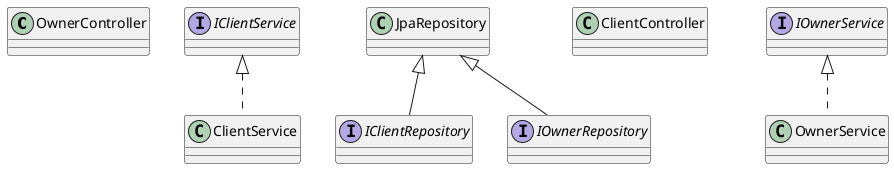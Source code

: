 @startuml
class OwnerController {
}
class ClientService {
}
interface IClientService {
}
interface IClientRepository {
}
interface IOwnerRepository {
}
class ClientController {
}
interface IOwnerService {
}
class OwnerService {
}


IClientService <|.. ClientService
JpaRepository <|-- IClientRepository
JpaRepository <|-- IOwnerRepository
IOwnerService <|.. OwnerService
@enduml